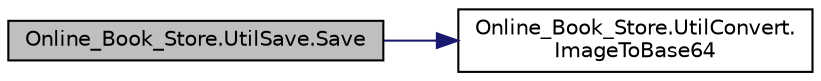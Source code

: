 digraph "Online_Book_Store.UtilSave.Save"
{
 // LATEX_PDF_SIZE
  edge [fontname="Helvetica",fontsize="10",labelfontname="Helvetica",labelfontsize="10"];
  node [fontname="Helvetica",fontsize="10",shape=record];
  rankdir="LR";
  Node1 [label="Online_Book_Store.UtilSave.Save",height=0.2,width=0.4,color="black", fillcolor="grey75", style="filled", fontcolor="black",tooltip="This function save elements of the ShoppingCard.xml file."];
  Node1 -> Node2 [color="midnightblue",fontsize="10",style="solid",fontname="Helvetica"];
  Node2 [label="Online_Book_Store.UtilConvert.\lImageToBase64",height=0.2,width=0.4,color="black", fillcolor="white", style="filled",URL="$class_online___book___store_1_1_util_convert.html#a27cf8ab820de272c55983a7c169620a6",tooltip="This function convert from Image to base 64 string. After that convert Image to byte[]."];
}
